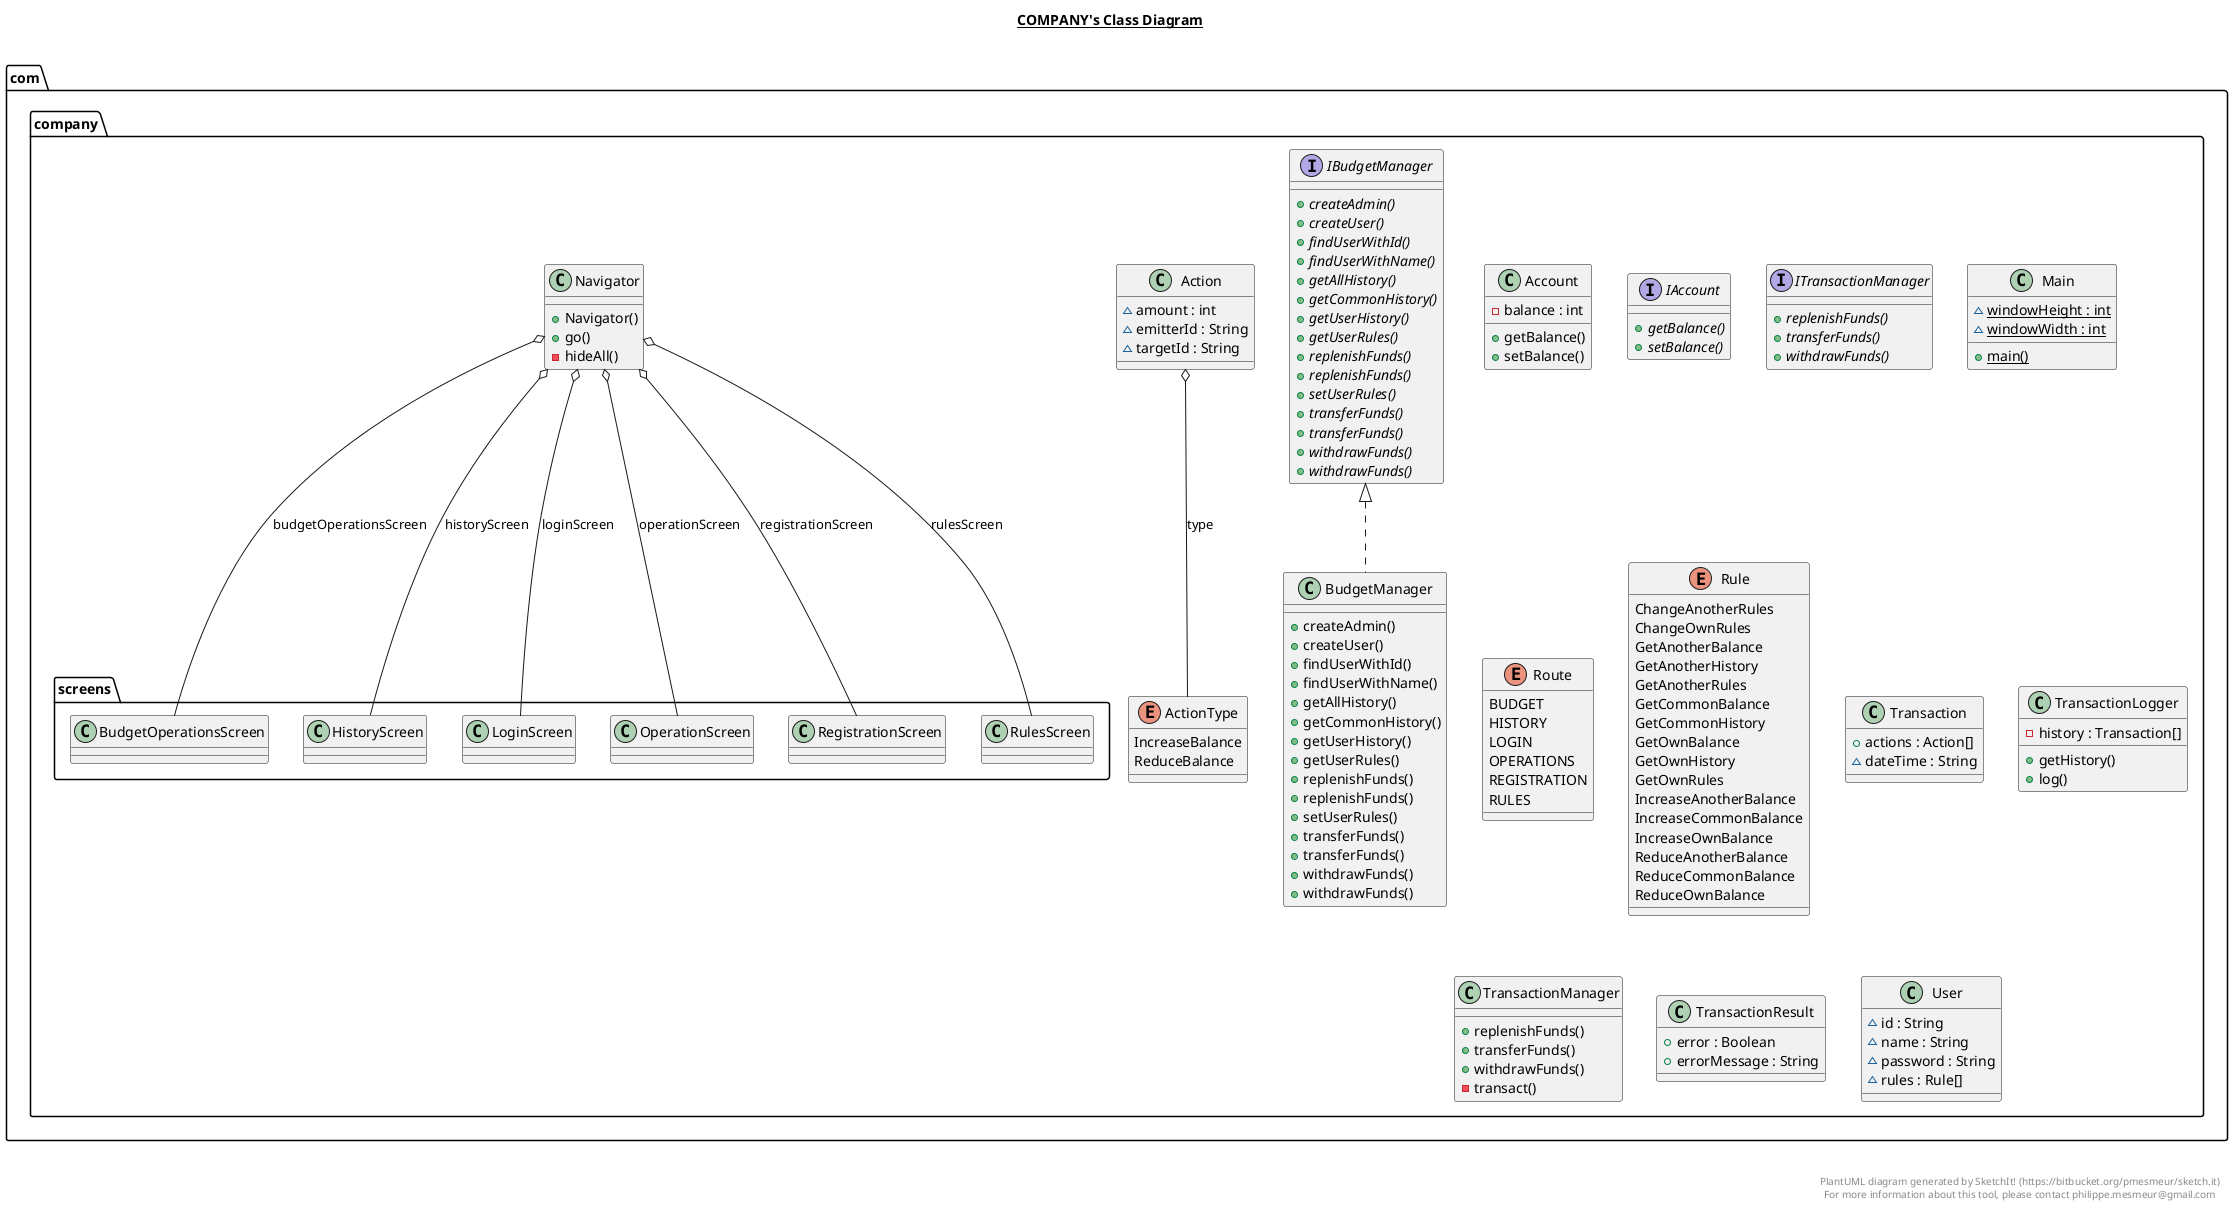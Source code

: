 @startuml

title __COMPANY's Class Diagram__\n

  namespace com.company {
    class com.company.Account {
        - balance : int
        + getBalance()
        + setBalance()
    }
  }
  

  namespace com.company {
    class com.company.Action {
        ~ amount : int
        ~ emitterId : String
        ~ targetId : String
    }
  }
  

  namespace com.company {
    enum ActionType {
      IncreaseBalance
      ReduceBalance
    }
  }
  

  namespace com.company {
    class com.company.BudgetManager {
        + createAdmin()
        + createUser()
        + findUserWithId()
        + findUserWithName()
        + getAllHistory()
        + getCommonHistory()
        + getUserHistory()
        + getUserRules()
        + replenishFunds()
        + replenishFunds()
        + setUserRules()
        + transferFunds()
        + transferFunds()
        + withdrawFunds()
        + withdrawFunds()
    }
  }
  

  namespace com.company {
    interface com.company.IAccount {
        {abstract} + getBalance()
        {abstract} + setBalance()
    }
  }
  

  namespace com.company {
    interface com.company.IBudgetManager {
        {abstract} + createAdmin()
        {abstract} + createUser()
        {abstract} + findUserWithId()
        {abstract} + findUserWithName()
        {abstract} + getAllHistory()
        {abstract} + getCommonHistory()
        {abstract} + getUserHistory()
        {abstract} + getUserRules()
        {abstract} + replenishFunds()
        {abstract} + replenishFunds()
        {abstract} + setUserRules()
        {abstract} + transferFunds()
        {abstract} + transferFunds()
        {abstract} + withdrawFunds()
        {abstract} + withdrawFunds()
    }
  }
  

  namespace com.company {
    interface com.company.ITransactionManager {
        {abstract} + replenishFunds()
        {abstract} + transferFunds()
        {abstract} + withdrawFunds()
    }
  }
  

  namespace com.company {
    class com.company.Main {
        {static} ~ windowHeight : int
        {static} ~ windowWidth : int
        {static} + main()
    }
  }
  

  namespace com.company {
    class com.company.Navigator {
        + Navigator()
        + go()
        - hideAll()
    }
  }
  

  namespace com.company {
    enum Route {
      BUDGET
      HISTORY
      LOGIN
      OPERATIONS
      REGISTRATION
      RULES
    }
  }
  

  namespace com.company {
    enum Rule {
      ChangeAnotherRules
      ChangeOwnRules
      GetAnotherBalance
      GetAnotherHistory
      GetAnotherRules
      GetCommonBalance
      GetCommonHistory
      GetOwnBalance
      GetOwnHistory
      GetOwnRules
      IncreaseAnotherBalance
      IncreaseCommonBalance
      IncreaseOwnBalance
      ReduceAnotherBalance
      ReduceCommonBalance
      ReduceOwnBalance
    }
  }
  

  namespace com.company {
    class com.company.Transaction {
        + actions : Action[]
        ~ dateTime : String
    }
  }
  

  namespace com.company {
    class com.company.TransactionLogger {
        - history : Transaction[]
        + getHistory()
        + log()
    }
  }
  

  namespace com.company {
    class com.company.TransactionManager {
        + replenishFunds()
        + transferFunds()
        + withdrawFunds()
        - transact()
    }
  }
  

  namespace com.company {
    class com.company.TransactionResult {
        + error : Boolean
        + errorMessage : String
    }
  }
  

  namespace com.company {
    class com.company.User {
        ~ id : String
        ~ name : String
        ~ password : String
        ~ rules : Rule[]
    }
  }
  

  com.company.Action o-- com.company.ActionType : type
  com.company.BudgetManager .up.|> com.company.IBudgetManager
  com.company.Navigator o-- com.company.screens.BudgetOperationsScreen : budgetOperationsScreen
  com.company.Navigator o-- com.company.screens.HistoryScreen : historyScreen
  com.company.Navigator o-- com.company.screens.LoginScreen : loginScreen
  com.company.Navigator o-- com.company.screens.OperationScreen : operationScreen
  com.company.Navigator o-- com.company.screens.RegistrationScreen : registrationScreen
  com.company.Navigator o-- com.company.screens.RulesScreen : rulesScreen


right footer


PlantUML diagram generated by SketchIt! (https://bitbucket.org/pmesmeur/sketch.it)
For more information about this tool, please contact philippe.mesmeur@gmail.com
endfooter

@enduml
